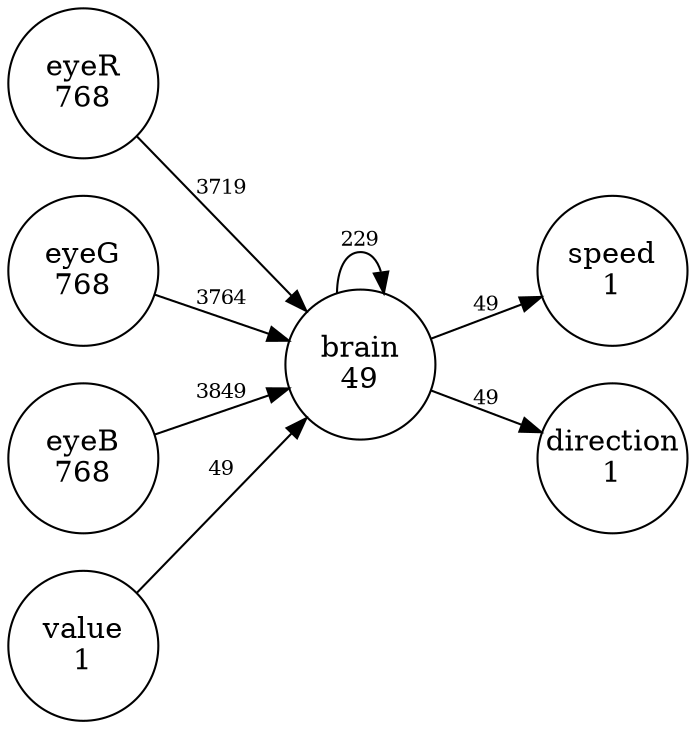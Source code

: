 digraph network {
rankdir=LR
node [fixedsize=true height=1 shape=circle]
edge [fontsize=10]
n0 [label="eyeR\n768"]
n1 [label="eyeG\n768"]
n2 [label="eyeB\n768"]
n3 [label="value\n1"]
n4 [label="brain\n49"]
n5 [label="speed\n1"]
n6 [label="direction\n1"]
n4 -> n4 [label="229"]
n0 -> n4 [label="3719"]
n1 -> n4 [label="3764"]
n2 -> n4 [label="3849"]
n3 -> n4 [label="49"]
n4 -> n5 [label="49"]
n4 -> n6 [label="49"]
}
